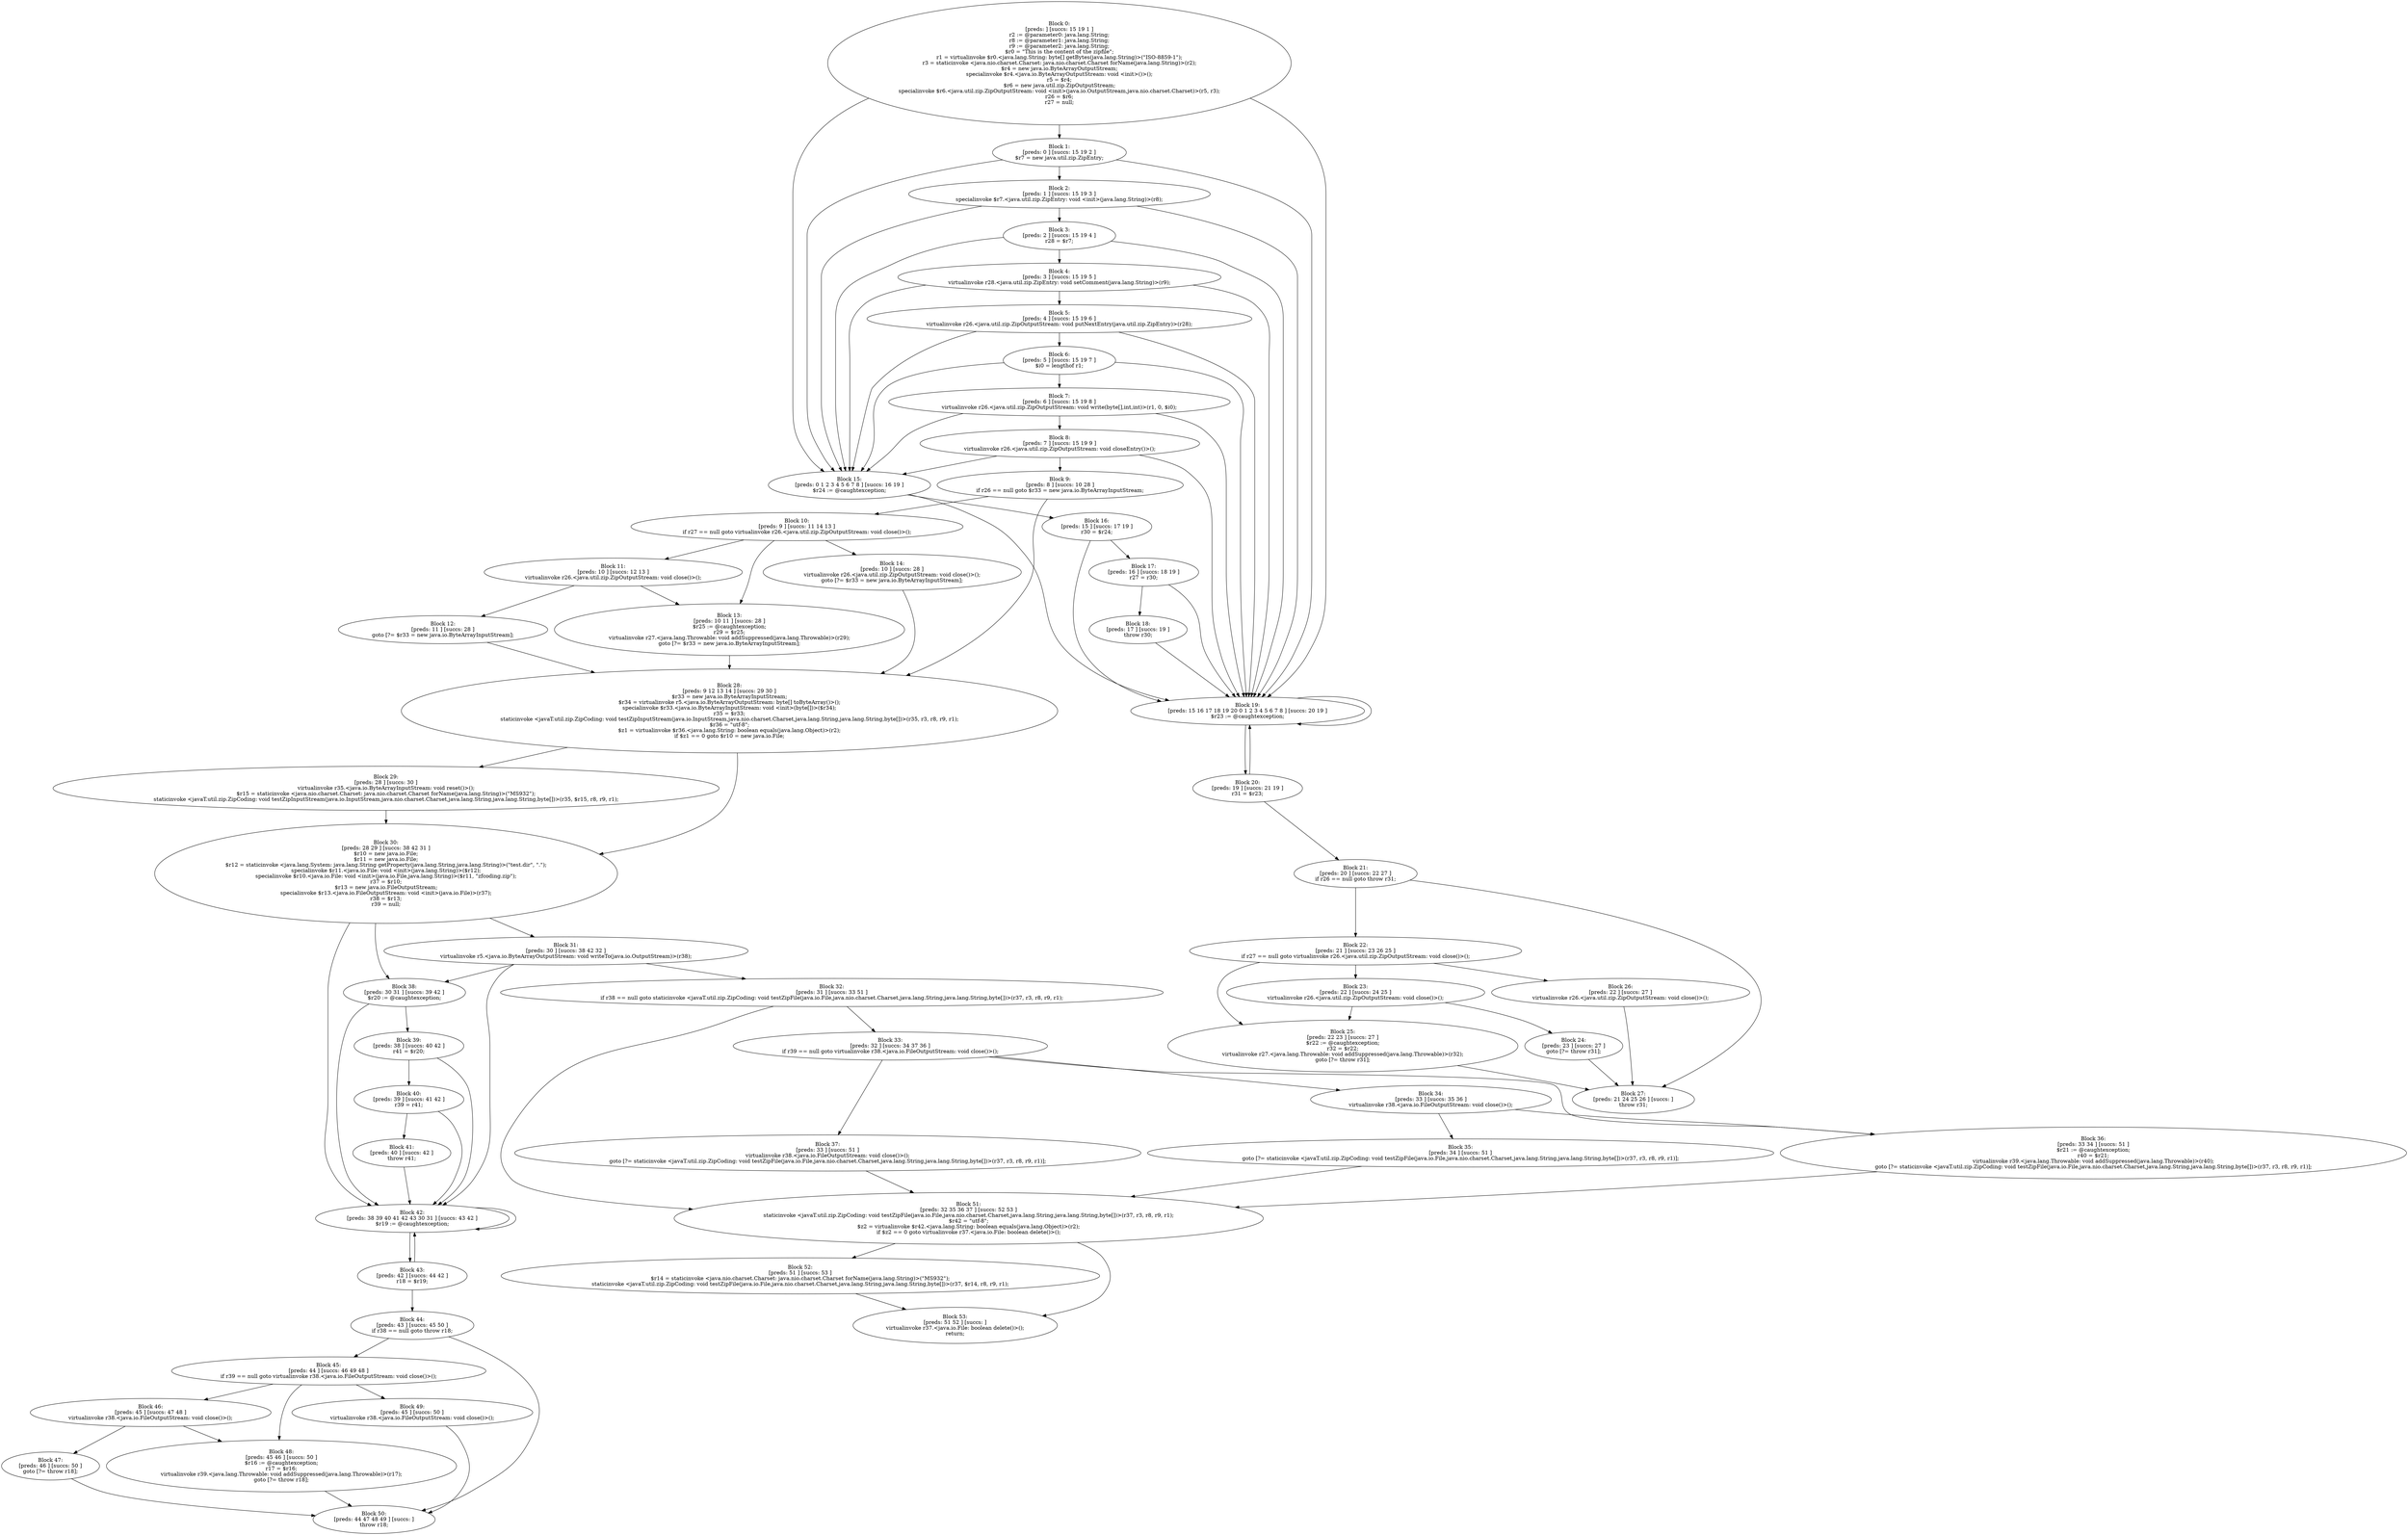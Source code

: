 digraph "unitGraph" {
    "Block 0:
[preds: ] [succs: 15 19 1 ]
r2 := @parameter0: java.lang.String;
r8 := @parameter1: java.lang.String;
r9 := @parameter2: java.lang.String;
$r0 = \"This is the content of the zipfile\";
r1 = virtualinvoke $r0.<java.lang.String: byte[] getBytes(java.lang.String)>(\"ISO-8859-1\");
r3 = staticinvoke <java.nio.charset.Charset: java.nio.charset.Charset forName(java.lang.String)>(r2);
$r4 = new java.io.ByteArrayOutputStream;
specialinvoke $r4.<java.io.ByteArrayOutputStream: void <init>()>();
r5 = $r4;
$r6 = new java.util.zip.ZipOutputStream;
specialinvoke $r6.<java.util.zip.ZipOutputStream: void <init>(java.io.OutputStream,java.nio.charset.Charset)>(r5, r3);
r26 = $r6;
r27 = null;
"
    "Block 1:
[preds: 0 ] [succs: 15 19 2 ]
$r7 = new java.util.zip.ZipEntry;
"
    "Block 2:
[preds: 1 ] [succs: 15 19 3 ]
specialinvoke $r7.<java.util.zip.ZipEntry: void <init>(java.lang.String)>(r8);
"
    "Block 3:
[preds: 2 ] [succs: 15 19 4 ]
r28 = $r7;
"
    "Block 4:
[preds: 3 ] [succs: 15 19 5 ]
virtualinvoke r28.<java.util.zip.ZipEntry: void setComment(java.lang.String)>(r9);
"
    "Block 5:
[preds: 4 ] [succs: 15 19 6 ]
virtualinvoke r26.<java.util.zip.ZipOutputStream: void putNextEntry(java.util.zip.ZipEntry)>(r28);
"
    "Block 6:
[preds: 5 ] [succs: 15 19 7 ]
$i0 = lengthof r1;
"
    "Block 7:
[preds: 6 ] [succs: 15 19 8 ]
virtualinvoke r26.<java.util.zip.ZipOutputStream: void write(byte[],int,int)>(r1, 0, $i0);
"
    "Block 8:
[preds: 7 ] [succs: 15 19 9 ]
virtualinvoke r26.<java.util.zip.ZipOutputStream: void closeEntry()>();
"
    "Block 9:
[preds: 8 ] [succs: 10 28 ]
if r26 == null goto $r33 = new java.io.ByteArrayInputStream;
"
    "Block 10:
[preds: 9 ] [succs: 11 14 13 ]
if r27 == null goto virtualinvoke r26.<java.util.zip.ZipOutputStream: void close()>();
"
    "Block 11:
[preds: 10 ] [succs: 12 13 ]
virtualinvoke r26.<java.util.zip.ZipOutputStream: void close()>();
"
    "Block 12:
[preds: 11 ] [succs: 28 ]
goto [?= $r33 = new java.io.ByteArrayInputStream];
"
    "Block 13:
[preds: 10 11 ] [succs: 28 ]
$r25 := @caughtexception;
r29 = $r25;
virtualinvoke r27.<java.lang.Throwable: void addSuppressed(java.lang.Throwable)>(r29);
goto [?= $r33 = new java.io.ByteArrayInputStream];
"
    "Block 14:
[preds: 10 ] [succs: 28 ]
virtualinvoke r26.<java.util.zip.ZipOutputStream: void close()>();
goto [?= $r33 = new java.io.ByteArrayInputStream];
"
    "Block 15:
[preds: 0 1 2 3 4 5 6 7 8 ] [succs: 16 19 ]
$r24 := @caughtexception;
"
    "Block 16:
[preds: 15 ] [succs: 17 19 ]
r30 = $r24;
"
    "Block 17:
[preds: 16 ] [succs: 18 19 ]
r27 = r30;
"
    "Block 18:
[preds: 17 ] [succs: 19 ]
throw r30;
"
    "Block 19:
[preds: 15 16 17 18 19 20 0 1 2 3 4 5 6 7 8 ] [succs: 20 19 ]
$r23 := @caughtexception;
"
    "Block 20:
[preds: 19 ] [succs: 21 19 ]
r31 = $r23;
"
    "Block 21:
[preds: 20 ] [succs: 22 27 ]
if r26 == null goto throw r31;
"
    "Block 22:
[preds: 21 ] [succs: 23 26 25 ]
if r27 == null goto virtualinvoke r26.<java.util.zip.ZipOutputStream: void close()>();
"
    "Block 23:
[preds: 22 ] [succs: 24 25 ]
virtualinvoke r26.<java.util.zip.ZipOutputStream: void close()>();
"
    "Block 24:
[preds: 23 ] [succs: 27 ]
goto [?= throw r31];
"
    "Block 25:
[preds: 22 23 ] [succs: 27 ]
$r22 := @caughtexception;
r32 = $r22;
virtualinvoke r27.<java.lang.Throwable: void addSuppressed(java.lang.Throwable)>(r32);
goto [?= throw r31];
"
    "Block 26:
[preds: 22 ] [succs: 27 ]
virtualinvoke r26.<java.util.zip.ZipOutputStream: void close()>();
"
    "Block 27:
[preds: 21 24 25 26 ] [succs: ]
throw r31;
"
    "Block 28:
[preds: 9 12 13 14 ] [succs: 29 30 ]
$r33 = new java.io.ByteArrayInputStream;
$r34 = virtualinvoke r5.<java.io.ByteArrayOutputStream: byte[] toByteArray()>();
specialinvoke $r33.<java.io.ByteArrayInputStream: void <init>(byte[])>($r34);
r35 = $r33;
staticinvoke <javaT.util.zip.ZipCoding: void testZipInputStream(java.io.InputStream,java.nio.charset.Charset,java.lang.String,java.lang.String,byte[])>(r35, r3, r8, r9, r1);
$r36 = \"utf-8\";
$z1 = virtualinvoke $r36.<java.lang.String: boolean equals(java.lang.Object)>(r2);
if $z1 == 0 goto $r10 = new java.io.File;
"
    "Block 29:
[preds: 28 ] [succs: 30 ]
virtualinvoke r35.<java.io.ByteArrayInputStream: void reset()>();
$r15 = staticinvoke <java.nio.charset.Charset: java.nio.charset.Charset forName(java.lang.String)>(\"MS932\");
staticinvoke <javaT.util.zip.ZipCoding: void testZipInputStream(java.io.InputStream,java.nio.charset.Charset,java.lang.String,java.lang.String,byte[])>(r35, $r15, r8, r9, r1);
"
    "Block 30:
[preds: 28 29 ] [succs: 38 42 31 ]
$r10 = new java.io.File;
$r11 = new java.io.File;
$r12 = staticinvoke <java.lang.System: java.lang.String getProperty(java.lang.String,java.lang.String)>(\"test.dir\", \".\");
specialinvoke $r11.<java.io.File: void <init>(java.lang.String)>($r12);
specialinvoke $r10.<java.io.File: void <init>(java.io.File,java.lang.String)>($r11, \"zfcoding.zip\");
r37 = $r10;
$r13 = new java.io.FileOutputStream;
specialinvoke $r13.<java.io.FileOutputStream: void <init>(java.io.File)>(r37);
r38 = $r13;
r39 = null;
"
    "Block 31:
[preds: 30 ] [succs: 38 42 32 ]
virtualinvoke r5.<java.io.ByteArrayOutputStream: void writeTo(java.io.OutputStream)>(r38);
"
    "Block 32:
[preds: 31 ] [succs: 33 51 ]
if r38 == null goto staticinvoke <javaT.util.zip.ZipCoding: void testZipFile(java.io.File,java.nio.charset.Charset,java.lang.String,java.lang.String,byte[])>(r37, r3, r8, r9, r1);
"
    "Block 33:
[preds: 32 ] [succs: 34 37 36 ]
if r39 == null goto virtualinvoke r38.<java.io.FileOutputStream: void close()>();
"
    "Block 34:
[preds: 33 ] [succs: 35 36 ]
virtualinvoke r38.<java.io.FileOutputStream: void close()>();
"
    "Block 35:
[preds: 34 ] [succs: 51 ]
goto [?= staticinvoke <javaT.util.zip.ZipCoding: void testZipFile(java.io.File,java.nio.charset.Charset,java.lang.String,java.lang.String,byte[])>(r37, r3, r8, r9, r1)];
"
    "Block 36:
[preds: 33 34 ] [succs: 51 ]
$r21 := @caughtexception;
r40 = $r21;
virtualinvoke r39.<java.lang.Throwable: void addSuppressed(java.lang.Throwable)>(r40);
goto [?= staticinvoke <javaT.util.zip.ZipCoding: void testZipFile(java.io.File,java.nio.charset.Charset,java.lang.String,java.lang.String,byte[])>(r37, r3, r8, r9, r1)];
"
    "Block 37:
[preds: 33 ] [succs: 51 ]
virtualinvoke r38.<java.io.FileOutputStream: void close()>();
goto [?= staticinvoke <javaT.util.zip.ZipCoding: void testZipFile(java.io.File,java.nio.charset.Charset,java.lang.String,java.lang.String,byte[])>(r37, r3, r8, r9, r1)];
"
    "Block 38:
[preds: 30 31 ] [succs: 39 42 ]
$r20 := @caughtexception;
"
    "Block 39:
[preds: 38 ] [succs: 40 42 ]
r41 = $r20;
"
    "Block 40:
[preds: 39 ] [succs: 41 42 ]
r39 = r41;
"
    "Block 41:
[preds: 40 ] [succs: 42 ]
throw r41;
"
    "Block 42:
[preds: 38 39 40 41 42 43 30 31 ] [succs: 43 42 ]
$r19 := @caughtexception;
"
    "Block 43:
[preds: 42 ] [succs: 44 42 ]
r18 = $r19;
"
    "Block 44:
[preds: 43 ] [succs: 45 50 ]
if r38 == null goto throw r18;
"
    "Block 45:
[preds: 44 ] [succs: 46 49 48 ]
if r39 == null goto virtualinvoke r38.<java.io.FileOutputStream: void close()>();
"
    "Block 46:
[preds: 45 ] [succs: 47 48 ]
virtualinvoke r38.<java.io.FileOutputStream: void close()>();
"
    "Block 47:
[preds: 46 ] [succs: 50 ]
goto [?= throw r18];
"
    "Block 48:
[preds: 45 46 ] [succs: 50 ]
$r16 := @caughtexception;
r17 = $r16;
virtualinvoke r39.<java.lang.Throwable: void addSuppressed(java.lang.Throwable)>(r17);
goto [?= throw r18];
"
    "Block 49:
[preds: 45 ] [succs: 50 ]
virtualinvoke r38.<java.io.FileOutputStream: void close()>();
"
    "Block 50:
[preds: 44 47 48 49 ] [succs: ]
throw r18;
"
    "Block 51:
[preds: 32 35 36 37 ] [succs: 52 53 ]
staticinvoke <javaT.util.zip.ZipCoding: void testZipFile(java.io.File,java.nio.charset.Charset,java.lang.String,java.lang.String,byte[])>(r37, r3, r8, r9, r1);
$r42 = \"utf-8\";
$z2 = virtualinvoke $r42.<java.lang.String: boolean equals(java.lang.Object)>(r2);
if $z2 == 0 goto virtualinvoke r37.<java.io.File: boolean delete()>();
"
    "Block 52:
[preds: 51 ] [succs: 53 ]
$r14 = staticinvoke <java.nio.charset.Charset: java.nio.charset.Charset forName(java.lang.String)>(\"MS932\");
staticinvoke <javaT.util.zip.ZipCoding: void testZipFile(java.io.File,java.nio.charset.Charset,java.lang.String,java.lang.String,byte[])>(r37, $r14, r8, r9, r1);
"
    "Block 53:
[preds: 51 52 ] [succs: ]
virtualinvoke r37.<java.io.File: boolean delete()>();
return;
"
    "Block 0:
[preds: ] [succs: 15 19 1 ]
r2 := @parameter0: java.lang.String;
r8 := @parameter1: java.lang.String;
r9 := @parameter2: java.lang.String;
$r0 = \"This is the content of the zipfile\";
r1 = virtualinvoke $r0.<java.lang.String: byte[] getBytes(java.lang.String)>(\"ISO-8859-1\");
r3 = staticinvoke <java.nio.charset.Charset: java.nio.charset.Charset forName(java.lang.String)>(r2);
$r4 = new java.io.ByteArrayOutputStream;
specialinvoke $r4.<java.io.ByteArrayOutputStream: void <init>()>();
r5 = $r4;
$r6 = new java.util.zip.ZipOutputStream;
specialinvoke $r6.<java.util.zip.ZipOutputStream: void <init>(java.io.OutputStream,java.nio.charset.Charset)>(r5, r3);
r26 = $r6;
r27 = null;
"->"Block 15:
[preds: 0 1 2 3 4 5 6 7 8 ] [succs: 16 19 ]
$r24 := @caughtexception;
";
    "Block 0:
[preds: ] [succs: 15 19 1 ]
r2 := @parameter0: java.lang.String;
r8 := @parameter1: java.lang.String;
r9 := @parameter2: java.lang.String;
$r0 = \"This is the content of the zipfile\";
r1 = virtualinvoke $r0.<java.lang.String: byte[] getBytes(java.lang.String)>(\"ISO-8859-1\");
r3 = staticinvoke <java.nio.charset.Charset: java.nio.charset.Charset forName(java.lang.String)>(r2);
$r4 = new java.io.ByteArrayOutputStream;
specialinvoke $r4.<java.io.ByteArrayOutputStream: void <init>()>();
r5 = $r4;
$r6 = new java.util.zip.ZipOutputStream;
specialinvoke $r6.<java.util.zip.ZipOutputStream: void <init>(java.io.OutputStream,java.nio.charset.Charset)>(r5, r3);
r26 = $r6;
r27 = null;
"->"Block 19:
[preds: 15 16 17 18 19 20 0 1 2 3 4 5 6 7 8 ] [succs: 20 19 ]
$r23 := @caughtexception;
";
    "Block 0:
[preds: ] [succs: 15 19 1 ]
r2 := @parameter0: java.lang.String;
r8 := @parameter1: java.lang.String;
r9 := @parameter2: java.lang.String;
$r0 = \"This is the content of the zipfile\";
r1 = virtualinvoke $r0.<java.lang.String: byte[] getBytes(java.lang.String)>(\"ISO-8859-1\");
r3 = staticinvoke <java.nio.charset.Charset: java.nio.charset.Charset forName(java.lang.String)>(r2);
$r4 = new java.io.ByteArrayOutputStream;
specialinvoke $r4.<java.io.ByteArrayOutputStream: void <init>()>();
r5 = $r4;
$r6 = new java.util.zip.ZipOutputStream;
specialinvoke $r6.<java.util.zip.ZipOutputStream: void <init>(java.io.OutputStream,java.nio.charset.Charset)>(r5, r3);
r26 = $r6;
r27 = null;
"->"Block 1:
[preds: 0 ] [succs: 15 19 2 ]
$r7 = new java.util.zip.ZipEntry;
";
    "Block 1:
[preds: 0 ] [succs: 15 19 2 ]
$r7 = new java.util.zip.ZipEntry;
"->"Block 15:
[preds: 0 1 2 3 4 5 6 7 8 ] [succs: 16 19 ]
$r24 := @caughtexception;
";
    "Block 1:
[preds: 0 ] [succs: 15 19 2 ]
$r7 = new java.util.zip.ZipEntry;
"->"Block 19:
[preds: 15 16 17 18 19 20 0 1 2 3 4 5 6 7 8 ] [succs: 20 19 ]
$r23 := @caughtexception;
";
    "Block 1:
[preds: 0 ] [succs: 15 19 2 ]
$r7 = new java.util.zip.ZipEntry;
"->"Block 2:
[preds: 1 ] [succs: 15 19 3 ]
specialinvoke $r7.<java.util.zip.ZipEntry: void <init>(java.lang.String)>(r8);
";
    "Block 2:
[preds: 1 ] [succs: 15 19 3 ]
specialinvoke $r7.<java.util.zip.ZipEntry: void <init>(java.lang.String)>(r8);
"->"Block 15:
[preds: 0 1 2 3 4 5 6 7 8 ] [succs: 16 19 ]
$r24 := @caughtexception;
";
    "Block 2:
[preds: 1 ] [succs: 15 19 3 ]
specialinvoke $r7.<java.util.zip.ZipEntry: void <init>(java.lang.String)>(r8);
"->"Block 19:
[preds: 15 16 17 18 19 20 0 1 2 3 4 5 6 7 8 ] [succs: 20 19 ]
$r23 := @caughtexception;
";
    "Block 2:
[preds: 1 ] [succs: 15 19 3 ]
specialinvoke $r7.<java.util.zip.ZipEntry: void <init>(java.lang.String)>(r8);
"->"Block 3:
[preds: 2 ] [succs: 15 19 4 ]
r28 = $r7;
";
    "Block 3:
[preds: 2 ] [succs: 15 19 4 ]
r28 = $r7;
"->"Block 15:
[preds: 0 1 2 3 4 5 6 7 8 ] [succs: 16 19 ]
$r24 := @caughtexception;
";
    "Block 3:
[preds: 2 ] [succs: 15 19 4 ]
r28 = $r7;
"->"Block 19:
[preds: 15 16 17 18 19 20 0 1 2 3 4 5 6 7 8 ] [succs: 20 19 ]
$r23 := @caughtexception;
";
    "Block 3:
[preds: 2 ] [succs: 15 19 4 ]
r28 = $r7;
"->"Block 4:
[preds: 3 ] [succs: 15 19 5 ]
virtualinvoke r28.<java.util.zip.ZipEntry: void setComment(java.lang.String)>(r9);
";
    "Block 4:
[preds: 3 ] [succs: 15 19 5 ]
virtualinvoke r28.<java.util.zip.ZipEntry: void setComment(java.lang.String)>(r9);
"->"Block 15:
[preds: 0 1 2 3 4 5 6 7 8 ] [succs: 16 19 ]
$r24 := @caughtexception;
";
    "Block 4:
[preds: 3 ] [succs: 15 19 5 ]
virtualinvoke r28.<java.util.zip.ZipEntry: void setComment(java.lang.String)>(r9);
"->"Block 19:
[preds: 15 16 17 18 19 20 0 1 2 3 4 5 6 7 8 ] [succs: 20 19 ]
$r23 := @caughtexception;
";
    "Block 4:
[preds: 3 ] [succs: 15 19 5 ]
virtualinvoke r28.<java.util.zip.ZipEntry: void setComment(java.lang.String)>(r9);
"->"Block 5:
[preds: 4 ] [succs: 15 19 6 ]
virtualinvoke r26.<java.util.zip.ZipOutputStream: void putNextEntry(java.util.zip.ZipEntry)>(r28);
";
    "Block 5:
[preds: 4 ] [succs: 15 19 6 ]
virtualinvoke r26.<java.util.zip.ZipOutputStream: void putNextEntry(java.util.zip.ZipEntry)>(r28);
"->"Block 15:
[preds: 0 1 2 3 4 5 6 7 8 ] [succs: 16 19 ]
$r24 := @caughtexception;
";
    "Block 5:
[preds: 4 ] [succs: 15 19 6 ]
virtualinvoke r26.<java.util.zip.ZipOutputStream: void putNextEntry(java.util.zip.ZipEntry)>(r28);
"->"Block 19:
[preds: 15 16 17 18 19 20 0 1 2 3 4 5 6 7 8 ] [succs: 20 19 ]
$r23 := @caughtexception;
";
    "Block 5:
[preds: 4 ] [succs: 15 19 6 ]
virtualinvoke r26.<java.util.zip.ZipOutputStream: void putNextEntry(java.util.zip.ZipEntry)>(r28);
"->"Block 6:
[preds: 5 ] [succs: 15 19 7 ]
$i0 = lengthof r1;
";
    "Block 6:
[preds: 5 ] [succs: 15 19 7 ]
$i0 = lengthof r1;
"->"Block 15:
[preds: 0 1 2 3 4 5 6 7 8 ] [succs: 16 19 ]
$r24 := @caughtexception;
";
    "Block 6:
[preds: 5 ] [succs: 15 19 7 ]
$i0 = lengthof r1;
"->"Block 19:
[preds: 15 16 17 18 19 20 0 1 2 3 4 5 6 7 8 ] [succs: 20 19 ]
$r23 := @caughtexception;
";
    "Block 6:
[preds: 5 ] [succs: 15 19 7 ]
$i0 = lengthof r1;
"->"Block 7:
[preds: 6 ] [succs: 15 19 8 ]
virtualinvoke r26.<java.util.zip.ZipOutputStream: void write(byte[],int,int)>(r1, 0, $i0);
";
    "Block 7:
[preds: 6 ] [succs: 15 19 8 ]
virtualinvoke r26.<java.util.zip.ZipOutputStream: void write(byte[],int,int)>(r1, 0, $i0);
"->"Block 15:
[preds: 0 1 2 3 4 5 6 7 8 ] [succs: 16 19 ]
$r24 := @caughtexception;
";
    "Block 7:
[preds: 6 ] [succs: 15 19 8 ]
virtualinvoke r26.<java.util.zip.ZipOutputStream: void write(byte[],int,int)>(r1, 0, $i0);
"->"Block 19:
[preds: 15 16 17 18 19 20 0 1 2 3 4 5 6 7 8 ] [succs: 20 19 ]
$r23 := @caughtexception;
";
    "Block 7:
[preds: 6 ] [succs: 15 19 8 ]
virtualinvoke r26.<java.util.zip.ZipOutputStream: void write(byte[],int,int)>(r1, 0, $i0);
"->"Block 8:
[preds: 7 ] [succs: 15 19 9 ]
virtualinvoke r26.<java.util.zip.ZipOutputStream: void closeEntry()>();
";
    "Block 8:
[preds: 7 ] [succs: 15 19 9 ]
virtualinvoke r26.<java.util.zip.ZipOutputStream: void closeEntry()>();
"->"Block 15:
[preds: 0 1 2 3 4 5 6 7 8 ] [succs: 16 19 ]
$r24 := @caughtexception;
";
    "Block 8:
[preds: 7 ] [succs: 15 19 9 ]
virtualinvoke r26.<java.util.zip.ZipOutputStream: void closeEntry()>();
"->"Block 19:
[preds: 15 16 17 18 19 20 0 1 2 3 4 5 6 7 8 ] [succs: 20 19 ]
$r23 := @caughtexception;
";
    "Block 8:
[preds: 7 ] [succs: 15 19 9 ]
virtualinvoke r26.<java.util.zip.ZipOutputStream: void closeEntry()>();
"->"Block 9:
[preds: 8 ] [succs: 10 28 ]
if r26 == null goto $r33 = new java.io.ByteArrayInputStream;
";
    "Block 9:
[preds: 8 ] [succs: 10 28 ]
if r26 == null goto $r33 = new java.io.ByteArrayInputStream;
"->"Block 10:
[preds: 9 ] [succs: 11 14 13 ]
if r27 == null goto virtualinvoke r26.<java.util.zip.ZipOutputStream: void close()>();
";
    "Block 9:
[preds: 8 ] [succs: 10 28 ]
if r26 == null goto $r33 = new java.io.ByteArrayInputStream;
"->"Block 28:
[preds: 9 12 13 14 ] [succs: 29 30 ]
$r33 = new java.io.ByteArrayInputStream;
$r34 = virtualinvoke r5.<java.io.ByteArrayOutputStream: byte[] toByteArray()>();
specialinvoke $r33.<java.io.ByteArrayInputStream: void <init>(byte[])>($r34);
r35 = $r33;
staticinvoke <javaT.util.zip.ZipCoding: void testZipInputStream(java.io.InputStream,java.nio.charset.Charset,java.lang.String,java.lang.String,byte[])>(r35, r3, r8, r9, r1);
$r36 = \"utf-8\";
$z1 = virtualinvoke $r36.<java.lang.String: boolean equals(java.lang.Object)>(r2);
if $z1 == 0 goto $r10 = new java.io.File;
";
    "Block 10:
[preds: 9 ] [succs: 11 14 13 ]
if r27 == null goto virtualinvoke r26.<java.util.zip.ZipOutputStream: void close()>();
"->"Block 11:
[preds: 10 ] [succs: 12 13 ]
virtualinvoke r26.<java.util.zip.ZipOutputStream: void close()>();
";
    "Block 10:
[preds: 9 ] [succs: 11 14 13 ]
if r27 == null goto virtualinvoke r26.<java.util.zip.ZipOutputStream: void close()>();
"->"Block 14:
[preds: 10 ] [succs: 28 ]
virtualinvoke r26.<java.util.zip.ZipOutputStream: void close()>();
goto [?= $r33 = new java.io.ByteArrayInputStream];
";
    "Block 10:
[preds: 9 ] [succs: 11 14 13 ]
if r27 == null goto virtualinvoke r26.<java.util.zip.ZipOutputStream: void close()>();
"->"Block 13:
[preds: 10 11 ] [succs: 28 ]
$r25 := @caughtexception;
r29 = $r25;
virtualinvoke r27.<java.lang.Throwable: void addSuppressed(java.lang.Throwable)>(r29);
goto [?= $r33 = new java.io.ByteArrayInputStream];
";
    "Block 11:
[preds: 10 ] [succs: 12 13 ]
virtualinvoke r26.<java.util.zip.ZipOutputStream: void close()>();
"->"Block 12:
[preds: 11 ] [succs: 28 ]
goto [?= $r33 = new java.io.ByteArrayInputStream];
";
    "Block 11:
[preds: 10 ] [succs: 12 13 ]
virtualinvoke r26.<java.util.zip.ZipOutputStream: void close()>();
"->"Block 13:
[preds: 10 11 ] [succs: 28 ]
$r25 := @caughtexception;
r29 = $r25;
virtualinvoke r27.<java.lang.Throwable: void addSuppressed(java.lang.Throwable)>(r29);
goto [?= $r33 = new java.io.ByteArrayInputStream];
";
    "Block 12:
[preds: 11 ] [succs: 28 ]
goto [?= $r33 = new java.io.ByteArrayInputStream];
"->"Block 28:
[preds: 9 12 13 14 ] [succs: 29 30 ]
$r33 = new java.io.ByteArrayInputStream;
$r34 = virtualinvoke r5.<java.io.ByteArrayOutputStream: byte[] toByteArray()>();
specialinvoke $r33.<java.io.ByteArrayInputStream: void <init>(byte[])>($r34);
r35 = $r33;
staticinvoke <javaT.util.zip.ZipCoding: void testZipInputStream(java.io.InputStream,java.nio.charset.Charset,java.lang.String,java.lang.String,byte[])>(r35, r3, r8, r9, r1);
$r36 = \"utf-8\";
$z1 = virtualinvoke $r36.<java.lang.String: boolean equals(java.lang.Object)>(r2);
if $z1 == 0 goto $r10 = new java.io.File;
";
    "Block 13:
[preds: 10 11 ] [succs: 28 ]
$r25 := @caughtexception;
r29 = $r25;
virtualinvoke r27.<java.lang.Throwable: void addSuppressed(java.lang.Throwable)>(r29);
goto [?= $r33 = new java.io.ByteArrayInputStream];
"->"Block 28:
[preds: 9 12 13 14 ] [succs: 29 30 ]
$r33 = new java.io.ByteArrayInputStream;
$r34 = virtualinvoke r5.<java.io.ByteArrayOutputStream: byte[] toByteArray()>();
specialinvoke $r33.<java.io.ByteArrayInputStream: void <init>(byte[])>($r34);
r35 = $r33;
staticinvoke <javaT.util.zip.ZipCoding: void testZipInputStream(java.io.InputStream,java.nio.charset.Charset,java.lang.String,java.lang.String,byte[])>(r35, r3, r8, r9, r1);
$r36 = \"utf-8\";
$z1 = virtualinvoke $r36.<java.lang.String: boolean equals(java.lang.Object)>(r2);
if $z1 == 0 goto $r10 = new java.io.File;
";
    "Block 14:
[preds: 10 ] [succs: 28 ]
virtualinvoke r26.<java.util.zip.ZipOutputStream: void close()>();
goto [?= $r33 = new java.io.ByteArrayInputStream];
"->"Block 28:
[preds: 9 12 13 14 ] [succs: 29 30 ]
$r33 = new java.io.ByteArrayInputStream;
$r34 = virtualinvoke r5.<java.io.ByteArrayOutputStream: byte[] toByteArray()>();
specialinvoke $r33.<java.io.ByteArrayInputStream: void <init>(byte[])>($r34);
r35 = $r33;
staticinvoke <javaT.util.zip.ZipCoding: void testZipInputStream(java.io.InputStream,java.nio.charset.Charset,java.lang.String,java.lang.String,byte[])>(r35, r3, r8, r9, r1);
$r36 = \"utf-8\";
$z1 = virtualinvoke $r36.<java.lang.String: boolean equals(java.lang.Object)>(r2);
if $z1 == 0 goto $r10 = new java.io.File;
";
    "Block 15:
[preds: 0 1 2 3 4 5 6 7 8 ] [succs: 16 19 ]
$r24 := @caughtexception;
"->"Block 16:
[preds: 15 ] [succs: 17 19 ]
r30 = $r24;
";
    "Block 15:
[preds: 0 1 2 3 4 5 6 7 8 ] [succs: 16 19 ]
$r24 := @caughtexception;
"->"Block 19:
[preds: 15 16 17 18 19 20 0 1 2 3 4 5 6 7 8 ] [succs: 20 19 ]
$r23 := @caughtexception;
";
    "Block 16:
[preds: 15 ] [succs: 17 19 ]
r30 = $r24;
"->"Block 17:
[preds: 16 ] [succs: 18 19 ]
r27 = r30;
";
    "Block 16:
[preds: 15 ] [succs: 17 19 ]
r30 = $r24;
"->"Block 19:
[preds: 15 16 17 18 19 20 0 1 2 3 4 5 6 7 8 ] [succs: 20 19 ]
$r23 := @caughtexception;
";
    "Block 17:
[preds: 16 ] [succs: 18 19 ]
r27 = r30;
"->"Block 18:
[preds: 17 ] [succs: 19 ]
throw r30;
";
    "Block 17:
[preds: 16 ] [succs: 18 19 ]
r27 = r30;
"->"Block 19:
[preds: 15 16 17 18 19 20 0 1 2 3 4 5 6 7 8 ] [succs: 20 19 ]
$r23 := @caughtexception;
";
    "Block 18:
[preds: 17 ] [succs: 19 ]
throw r30;
"->"Block 19:
[preds: 15 16 17 18 19 20 0 1 2 3 4 5 6 7 8 ] [succs: 20 19 ]
$r23 := @caughtexception;
";
    "Block 19:
[preds: 15 16 17 18 19 20 0 1 2 3 4 5 6 7 8 ] [succs: 20 19 ]
$r23 := @caughtexception;
"->"Block 20:
[preds: 19 ] [succs: 21 19 ]
r31 = $r23;
";
    "Block 19:
[preds: 15 16 17 18 19 20 0 1 2 3 4 5 6 7 8 ] [succs: 20 19 ]
$r23 := @caughtexception;
"->"Block 19:
[preds: 15 16 17 18 19 20 0 1 2 3 4 5 6 7 8 ] [succs: 20 19 ]
$r23 := @caughtexception;
";
    "Block 20:
[preds: 19 ] [succs: 21 19 ]
r31 = $r23;
"->"Block 21:
[preds: 20 ] [succs: 22 27 ]
if r26 == null goto throw r31;
";
    "Block 20:
[preds: 19 ] [succs: 21 19 ]
r31 = $r23;
"->"Block 19:
[preds: 15 16 17 18 19 20 0 1 2 3 4 5 6 7 8 ] [succs: 20 19 ]
$r23 := @caughtexception;
";
    "Block 21:
[preds: 20 ] [succs: 22 27 ]
if r26 == null goto throw r31;
"->"Block 22:
[preds: 21 ] [succs: 23 26 25 ]
if r27 == null goto virtualinvoke r26.<java.util.zip.ZipOutputStream: void close()>();
";
    "Block 21:
[preds: 20 ] [succs: 22 27 ]
if r26 == null goto throw r31;
"->"Block 27:
[preds: 21 24 25 26 ] [succs: ]
throw r31;
";
    "Block 22:
[preds: 21 ] [succs: 23 26 25 ]
if r27 == null goto virtualinvoke r26.<java.util.zip.ZipOutputStream: void close()>();
"->"Block 23:
[preds: 22 ] [succs: 24 25 ]
virtualinvoke r26.<java.util.zip.ZipOutputStream: void close()>();
";
    "Block 22:
[preds: 21 ] [succs: 23 26 25 ]
if r27 == null goto virtualinvoke r26.<java.util.zip.ZipOutputStream: void close()>();
"->"Block 26:
[preds: 22 ] [succs: 27 ]
virtualinvoke r26.<java.util.zip.ZipOutputStream: void close()>();
";
    "Block 22:
[preds: 21 ] [succs: 23 26 25 ]
if r27 == null goto virtualinvoke r26.<java.util.zip.ZipOutputStream: void close()>();
"->"Block 25:
[preds: 22 23 ] [succs: 27 ]
$r22 := @caughtexception;
r32 = $r22;
virtualinvoke r27.<java.lang.Throwable: void addSuppressed(java.lang.Throwable)>(r32);
goto [?= throw r31];
";
    "Block 23:
[preds: 22 ] [succs: 24 25 ]
virtualinvoke r26.<java.util.zip.ZipOutputStream: void close()>();
"->"Block 24:
[preds: 23 ] [succs: 27 ]
goto [?= throw r31];
";
    "Block 23:
[preds: 22 ] [succs: 24 25 ]
virtualinvoke r26.<java.util.zip.ZipOutputStream: void close()>();
"->"Block 25:
[preds: 22 23 ] [succs: 27 ]
$r22 := @caughtexception;
r32 = $r22;
virtualinvoke r27.<java.lang.Throwable: void addSuppressed(java.lang.Throwable)>(r32);
goto [?= throw r31];
";
    "Block 24:
[preds: 23 ] [succs: 27 ]
goto [?= throw r31];
"->"Block 27:
[preds: 21 24 25 26 ] [succs: ]
throw r31;
";
    "Block 25:
[preds: 22 23 ] [succs: 27 ]
$r22 := @caughtexception;
r32 = $r22;
virtualinvoke r27.<java.lang.Throwable: void addSuppressed(java.lang.Throwable)>(r32);
goto [?= throw r31];
"->"Block 27:
[preds: 21 24 25 26 ] [succs: ]
throw r31;
";
    "Block 26:
[preds: 22 ] [succs: 27 ]
virtualinvoke r26.<java.util.zip.ZipOutputStream: void close()>();
"->"Block 27:
[preds: 21 24 25 26 ] [succs: ]
throw r31;
";
    "Block 28:
[preds: 9 12 13 14 ] [succs: 29 30 ]
$r33 = new java.io.ByteArrayInputStream;
$r34 = virtualinvoke r5.<java.io.ByteArrayOutputStream: byte[] toByteArray()>();
specialinvoke $r33.<java.io.ByteArrayInputStream: void <init>(byte[])>($r34);
r35 = $r33;
staticinvoke <javaT.util.zip.ZipCoding: void testZipInputStream(java.io.InputStream,java.nio.charset.Charset,java.lang.String,java.lang.String,byte[])>(r35, r3, r8, r9, r1);
$r36 = \"utf-8\";
$z1 = virtualinvoke $r36.<java.lang.String: boolean equals(java.lang.Object)>(r2);
if $z1 == 0 goto $r10 = new java.io.File;
"->"Block 29:
[preds: 28 ] [succs: 30 ]
virtualinvoke r35.<java.io.ByteArrayInputStream: void reset()>();
$r15 = staticinvoke <java.nio.charset.Charset: java.nio.charset.Charset forName(java.lang.String)>(\"MS932\");
staticinvoke <javaT.util.zip.ZipCoding: void testZipInputStream(java.io.InputStream,java.nio.charset.Charset,java.lang.String,java.lang.String,byte[])>(r35, $r15, r8, r9, r1);
";
    "Block 28:
[preds: 9 12 13 14 ] [succs: 29 30 ]
$r33 = new java.io.ByteArrayInputStream;
$r34 = virtualinvoke r5.<java.io.ByteArrayOutputStream: byte[] toByteArray()>();
specialinvoke $r33.<java.io.ByteArrayInputStream: void <init>(byte[])>($r34);
r35 = $r33;
staticinvoke <javaT.util.zip.ZipCoding: void testZipInputStream(java.io.InputStream,java.nio.charset.Charset,java.lang.String,java.lang.String,byte[])>(r35, r3, r8, r9, r1);
$r36 = \"utf-8\";
$z1 = virtualinvoke $r36.<java.lang.String: boolean equals(java.lang.Object)>(r2);
if $z1 == 0 goto $r10 = new java.io.File;
"->"Block 30:
[preds: 28 29 ] [succs: 38 42 31 ]
$r10 = new java.io.File;
$r11 = new java.io.File;
$r12 = staticinvoke <java.lang.System: java.lang.String getProperty(java.lang.String,java.lang.String)>(\"test.dir\", \".\");
specialinvoke $r11.<java.io.File: void <init>(java.lang.String)>($r12);
specialinvoke $r10.<java.io.File: void <init>(java.io.File,java.lang.String)>($r11, \"zfcoding.zip\");
r37 = $r10;
$r13 = new java.io.FileOutputStream;
specialinvoke $r13.<java.io.FileOutputStream: void <init>(java.io.File)>(r37);
r38 = $r13;
r39 = null;
";
    "Block 29:
[preds: 28 ] [succs: 30 ]
virtualinvoke r35.<java.io.ByteArrayInputStream: void reset()>();
$r15 = staticinvoke <java.nio.charset.Charset: java.nio.charset.Charset forName(java.lang.String)>(\"MS932\");
staticinvoke <javaT.util.zip.ZipCoding: void testZipInputStream(java.io.InputStream,java.nio.charset.Charset,java.lang.String,java.lang.String,byte[])>(r35, $r15, r8, r9, r1);
"->"Block 30:
[preds: 28 29 ] [succs: 38 42 31 ]
$r10 = new java.io.File;
$r11 = new java.io.File;
$r12 = staticinvoke <java.lang.System: java.lang.String getProperty(java.lang.String,java.lang.String)>(\"test.dir\", \".\");
specialinvoke $r11.<java.io.File: void <init>(java.lang.String)>($r12);
specialinvoke $r10.<java.io.File: void <init>(java.io.File,java.lang.String)>($r11, \"zfcoding.zip\");
r37 = $r10;
$r13 = new java.io.FileOutputStream;
specialinvoke $r13.<java.io.FileOutputStream: void <init>(java.io.File)>(r37);
r38 = $r13;
r39 = null;
";
    "Block 30:
[preds: 28 29 ] [succs: 38 42 31 ]
$r10 = new java.io.File;
$r11 = new java.io.File;
$r12 = staticinvoke <java.lang.System: java.lang.String getProperty(java.lang.String,java.lang.String)>(\"test.dir\", \".\");
specialinvoke $r11.<java.io.File: void <init>(java.lang.String)>($r12);
specialinvoke $r10.<java.io.File: void <init>(java.io.File,java.lang.String)>($r11, \"zfcoding.zip\");
r37 = $r10;
$r13 = new java.io.FileOutputStream;
specialinvoke $r13.<java.io.FileOutputStream: void <init>(java.io.File)>(r37);
r38 = $r13;
r39 = null;
"->"Block 38:
[preds: 30 31 ] [succs: 39 42 ]
$r20 := @caughtexception;
";
    "Block 30:
[preds: 28 29 ] [succs: 38 42 31 ]
$r10 = new java.io.File;
$r11 = new java.io.File;
$r12 = staticinvoke <java.lang.System: java.lang.String getProperty(java.lang.String,java.lang.String)>(\"test.dir\", \".\");
specialinvoke $r11.<java.io.File: void <init>(java.lang.String)>($r12);
specialinvoke $r10.<java.io.File: void <init>(java.io.File,java.lang.String)>($r11, \"zfcoding.zip\");
r37 = $r10;
$r13 = new java.io.FileOutputStream;
specialinvoke $r13.<java.io.FileOutputStream: void <init>(java.io.File)>(r37);
r38 = $r13;
r39 = null;
"->"Block 42:
[preds: 38 39 40 41 42 43 30 31 ] [succs: 43 42 ]
$r19 := @caughtexception;
";
    "Block 30:
[preds: 28 29 ] [succs: 38 42 31 ]
$r10 = new java.io.File;
$r11 = new java.io.File;
$r12 = staticinvoke <java.lang.System: java.lang.String getProperty(java.lang.String,java.lang.String)>(\"test.dir\", \".\");
specialinvoke $r11.<java.io.File: void <init>(java.lang.String)>($r12);
specialinvoke $r10.<java.io.File: void <init>(java.io.File,java.lang.String)>($r11, \"zfcoding.zip\");
r37 = $r10;
$r13 = new java.io.FileOutputStream;
specialinvoke $r13.<java.io.FileOutputStream: void <init>(java.io.File)>(r37);
r38 = $r13;
r39 = null;
"->"Block 31:
[preds: 30 ] [succs: 38 42 32 ]
virtualinvoke r5.<java.io.ByteArrayOutputStream: void writeTo(java.io.OutputStream)>(r38);
";
    "Block 31:
[preds: 30 ] [succs: 38 42 32 ]
virtualinvoke r5.<java.io.ByteArrayOutputStream: void writeTo(java.io.OutputStream)>(r38);
"->"Block 38:
[preds: 30 31 ] [succs: 39 42 ]
$r20 := @caughtexception;
";
    "Block 31:
[preds: 30 ] [succs: 38 42 32 ]
virtualinvoke r5.<java.io.ByteArrayOutputStream: void writeTo(java.io.OutputStream)>(r38);
"->"Block 42:
[preds: 38 39 40 41 42 43 30 31 ] [succs: 43 42 ]
$r19 := @caughtexception;
";
    "Block 31:
[preds: 30 ] [succs: 38 42 32 ]
virtualinvoke r5.<java.io.ByteArrayOutputStream: void writeTo(java.io.OutputStream)>(r38);
"->"Block 32:
[preds: 31 ] [succs: 33 51 ]
if r38 == null goto staticinvoke <javaT.util.zip.ZipCoding: void testZipFile(java.io.File,java.nio.charset.Charset,java.lang.String,java.lang.String,byte[])>(r37, r3, r8, r9, r1);
";
    "Block 32:
[preds: 31 ] [succs: 33 51 ]
if r38 == null goto staticinvoke <javaT.util.zip.ZipCoding: void testZipFile(java.io.File,java.nio.charset.Charset,java.lang.String,java.lang.String,byte[])>(r37, r3, r8, r9, r1);
"->"Block 33:
[preds: 32 ] [succs: 34 37 36 ]
if r39 == null goto virtualinvoke r38.<java.io.FileOutputStream: void close()>();
";
    "Block 32:
[preds: 31 ] [succs: 33 51 ]
if r38 == null goto staticinvoke <javaT.util.zip.ZipCoding: void testZipFile(java.io.File,java.nio.charset.Charset,java.lang.String,java.lang.String,byte[])>(r37, r3, r8, r9, r1);
"->"Block 51:
[preds: 32 35 36 37 ] [succs: 52 53 ]
staticinvoke <javaT.util.zip.ZipCoding: void testZipFile(java.io.File,java.nio.charset.Charset,java.lang.String,java.lang.String,byte[])>(r37, r3, r8, r9, r1);
$r42 = \"utf-8\";
$z2 = virtualinvoke $r42.<java.lang.String: boolean equals(java.lang.Object)>(r2);
if $z2 == 0 goto virtualinvoke r37.<java.io.File: boolean delete()>();
";
    "Block 33:
[preds: 32 ] [succs: 34 37 36 ]
if r39 == null goto virtualinvoke r38.<java.io.FileOutputStream: void close()>();
"->"Block 34:
[preds: 33 ] [succs: 35 36 ]
virtualinvoke r38.<java.io.FileOutputStream: void close()>();
";
    "Block 33:
[preds: 32 ] [succs: 34 37 36 ]
if r39 == null goto virtualinvoke r38.<java.io.FileOutputStream: void close()>();
"->"Block 37:
[preds: 33 ] [succs: 51 ]
virtualinvoke r38.<java.io.FileOutputStream: void close()>();
goto [?= staticinvoke <javaT.util.zip.ZipCoding: void testZipFile(java.io.File,java.nio.charset.Charset,java.lang.String,java.lang.String,byte[])>(r37, r3, r8, r9, r1)];
";
    "Block 33:
[preds: 32 ] [succs: 34 37 36 ]
if r39 == null goto virtualinvoke r38.<java.io.FileOutputStream: void close()>();
"->"Block 36:
[preds: 33 34 ] [succs: 51 ]
$r21 := @caughtexception;
r40 = $r21;
virtualinvoke r39.<java.lang.Throwable: void addSuppressed(java.lang.Throwable)>(r40);
goto [?= staticinvoke <javaT.util.zip.ZipCoding: void testZipFile(java.io.File,java.nio.charset.Charset,java.lang.String,java.lang.String,byte[])>(r37, r3, r8, r9, r1)];
";
    "Block 34:
[preds: 33 ] [succs: 35 36 ]
virtualinvoke r38.<java.io.FileOutputStream: void close()>();
"->"Block 35:
[preds: 34 ] [succs: 51 ]
goto [?= staticinvoke <javaT.util.zip.ZipCoding: void testZipFile(java.io.File,java.nio.charset.Charset,java.lang.String,java.lang.String,byte[])>(r37, r3, r8, r9, r1)];
";
    "Block 34:
[preds: 33 ] [succs: 35 36 ]
virtualinvoke r38.<java.io.FileOutputStream: void close()>();
"->"Block 36:
[preds: 33 34 ] [succs: 51 ]
$r21 := @caughtexception;
r40 = $r21;
virtualinvoke r39.<java.lang.Throwable: void addSuppressed(java.lang.Throwable)>(r40);
goto [?= staticinvoke <javaT.util.zip.ZipCoding: void testZipFile(java.io.File,java.nio.charset.Charset,java.lang.String,java.lang.String,byte[])>(r37, r3, r8, r9, r1)];
";
    "Block 35:
[preds: 34 ] [succs: 51 ]
goto [?= staticinvoke <javaT.util.zip.ZipCoding: void testZipFile(java.io.File,java.nio.charset.Charset,java.lang.String,java.lang.String,byte[])>(r37, r3, r8, r9, r1)];
"->"Block 51:
[preds: 32 35 36 37 ] [succs: 52 53 ]
staticinvoke <javaT.util.zip.ZipCoding: void testZipFile(java.io.File,java.nio.charset.Charset,java.lang.String,java.lang.String,byte[])>(r37, r3, r8, r9, r1);
$r42 = \"utf-8\";
$z2 = virtualinvoke $r42.<java.lang.String: boolean equals(java.lang.Object)>(r2);
if $z2 == 0 goto virtualinvoke r37.<java.io.File: boolean delete()>();
";
    "Block 36:
[preds: 33 34 ] [succs: 51 ]
$r21 := @caughtexception;
r40 = $r21;
virtualinvoke r39.<java.lang.Throwable: void addSuppressed(java.lang.Throwable)>(r40);
goto [?= staticinvoke <javaT.util.zip.ZipCoding: void testZipFile(java.io.File,java.nio.charset.Charset,java.lang.String,java.lang.String,byte[])>(r37, r3, r8, r9, r1)];
"->"Block 51:
[preds: 32 35 36 37 ] [succs: 52 53 ]
staticinvoke <javaT.util.zip.ZipCoding: void testZipFile(java.io.File,java.nio.charset.Charset,java.lang.String,java.lang.String,byte[])>(r37, r3, r8, r9, r1);
$r42 = \"utf-8\";
$z2 = virtualinvoke $r42.<java.lang.String: boolean equals(java.lang.Object)>(r2);
if $z2 == 0 goto virtualinvoke r37.<java.io.File: boolean delete()>();
";
    "Block 37:
[preds: 33 ] [succs: 51 ]
virtualinvoke r38.<java.io.FileOutputStream: void close()>();
goto [?= staticinvoke <javaT.util.zip.ZipCoding: void testZipFile(java.io.File,java.nio.charset.Charset,java.lang.String,java.lang.String,byte[])>(r37, r3, r8, r9, r1)];
"->"Block 51:
[preds: 32 35 36 37 ] [succs: 52 53 ]
staticinvoke <javaT.util.zip.ZipCoding: void testZipFile(java.io.File,java.nio.charset.Charset,java.lang.String,java.lang.String,byte[])>(r37, r3, r8, r9, r1);
$r42 = \"utf-8\";
$z2 = virtualinvoke $r42.<java.lang.String: boolean equals(java.lang.Object)>(r2);
if $z2 == 0 goto virtualinvoke r37.<java.io.File: boolean delete()>();
";
    "Block 38:
[preds: 30 31 ] [succs: 39 42 ]
$r20 := @caughtexception;
"->"Block 39:
[preds: 38 ] [succs: 40 42 ]
r41 = $r20;
";
    "Block 38:
[preds: 30 31 ] [succs: 39 42 ]
$r20 := @caughtexception;
"->"Block 42:
[preds: 38 39 40 41 42 43 30 31 ] [succs: 43 42 ]
$r19 := @caughtexception;
";
    "Block 39:
[preds: 38 ] [succs: 40 42 ]
r41 = $r20;
"->"Block 40:
[preds: 39 ] [succs: 41 42 ]
r39 = r41;
";
    "Block 39:
[preds: 38 ] [succs: 40 42 ]
r41 = $r20;
"->"Block 42:
[preds: 38 39 40 41 42 43 30 31 ] [succs: 43 42 ]
$r19 := @caughtexception;
";
    "Block 40:
[preds: 39 ] [succs: 41 42 ]
r39 = r41;
"->"Block 41:
[preds: 40 ] [succs: 42 ]
throw r41;
";
    "Block 40:
[preds: 39 ] [succs: 41 42 ]
r39 = r41;
"->"Block 42:
[preds: 38 39 40 41 42 43 30 31 ] [succs: 43 42 ]
$r19 := @caughtexception;
";
    "Block 41:
[preds: 40 ] [succs: 42 ]
throw r41;
"->"Block 42:
[preds: 38 39 40 41 42 43 30 31 ] [succs: 43 42 ]
$r19 := @caughtexception;
";
    "Block 42:
[preds: 38 39 40 41 42 43 30 31 ] [succs: 43 42 ]
$r19 := @caughtexception;
"->"Block 43:
[preds: 42 ] [succs: 44 42 ]
r18 = $r19;
";
    "Block 42:
[preds: 38 39 40 41 42 43 30 31 ] [succs: 43 42 ]
$r19 := @caughtexception;
"->"Block 42:
[preds: 38 39 40 41 42 43 30 31 ] [succs: 43 42 ]
$r19 := @caughtexception;
";
    "Block 43:
[preds: 42 ] [succs: 44 42 ]
r18 = $r19;
"->"Block 44:
[preds: 43 ] [succs: 45 50 ]
if r38 == null goto throw r18;
";
    "Block 43:
[preds: 42 ] [succs: 44 42 ]
r18 = $r19;
"->"Block 42:
[preds: 38 39 40 41 42 43 30 31 ] [succs: 43 42 ]
$r19 := @caughtexception;
";
    "Block 44:
[preds: 43 ] [succs: 45 50 ]
if r38 == null goto throw r18;
"->"Block 45:
[preds: 44 ] [succs: 46 49 48 ]
if r39 == null goto virtualinvoke r38.<java.io.FileOutputStream: void close()>();
";
    "Block 44:
[preds: 43 ] [succs: 45 50 ]
if r38 == null goto throw r18;
"->"Block 50:
[preds: 44 47 48 49 ] [succs: ]
throw r18;
";
    "Block 45:
[preds: 44 ] [succs: 46 49 48 ]
if r39 == null goto virtualinvoke r38.<java.io.FileOutputStream: void close()>();
"->"Block 46:
[preds: 45 ] [succs: 47 48 ]
virtualinvoke r38.<java.io.FileOutputStream: void close()>();
";
    "Block 45:
[preds: 44 ] [succs: 46 49 48 ]
if r39 == null goto virtualinvoke r38.<java.io.FileOutputStream: void close()>();
"->"Block 49:
[preds: 45 ] [succs: 50 ]
virtualinvoke r38.<java.io.FileOutputStream: void close()>();
";
    "Block 45:
[preds: 44 ] [succs: 46 49 48 ]
if r39 == null goto virtualinvoke r38.<java.io.FileOutputStream: void close()>();
"->"Block 48:
[preds: 45 46 ] [succs: 50 ]
$r16 := @caughtexception;
r17 = $r16;
virtualinvoke r39.<java.lang.Throwable: void addSuppressed(java.lang.Throwable)>(r17);
goto [?= throw r18];
";
    "Block 46:
[preds: 45 ] [succs: 47 48 ]
virtualinvoke r38.<java.io.FileOutputStream: void close()>();
"->"Block 47:
[preds: 46 ] [succs: 50 ]
goto [?= throw r18];
";
    "Block 46:
[preds: 45 ] [succs: 47 48 ]
virtualinvoke r38.<java.io.FileOutputStream: void close()>();
"->"Block 48:
[preds: 45 46 ] [succs: 50 ]
$r16 := @caughtexception;
r17 = $r16;
virtualinvoke r39.<java.lang.Throwable: void addSuppressed(java.lang.Throwable)>(r17);
goto [?= throw r18];
";
    "Block 47:
[preds: 46 ] [succs: 50 ]
goto [?= throw r18];
"->"Block 50:
[preds: 44 47 48 49 ] [succs: ]
throw r18;
";
    "Block 48:
[preds: 45 46 ] [succs: 50 ]
$r16 := @caughtexception;
r17 = $r16;
virtualinvoke r39.<java.lang.Throwable: void addSuppressed(java.lang.Throwable)>(r17);
goto [?= throw r18];
"->"Block 50:
[preds: 44 47 48 49 ] [succs: ]
throw r18;
";
    "Block 49:
[preds: 45 ] [succs: 50 ]
virtualinvoke r38.<java.io.FileOutputStream: void close()>();
"->"Block 50:
[preds: 44 47 48 49 ] [succs: ]
throw r18;
";
    "Block 51:
[preds: 32 35 36 37 ] [succs: 52 53 ]
staticinvoke <javaT.util.zip.ZipCoding: void testZipFile(java.io.File,java.nio.charset.Charset,java.lang.String,java.lang.String,byte[])>(r37, r3, r8, r9, r1);
$r42 = \"utf-8\";
$z2 = virtualinvoke $r42.<java.lang.String: boolean equals(java.lang.Object)>(r2);
if $z2 == 0 goto virtualinvoke r37.<java.io.File: boolean delete()>();
"->"Block 52:
[preds: 51 ] [succs: 53 ]
$r14 = staticinvoke <java.nio.charset.Charset: java.nio.charset.Charset forName(java.lang.String)>(\"MS932\");
staticinvoke <javaT.util.zip.ZipCoding: void testZipFile(java.io.File,java.nio.charset.Charset,java.lang.String,java.lang.String,byte[])>(r37, $r14, r8, r9, r1);
";
    "Block 51:
[preds: 32 35 36 37 ] [succs: 52 53 ]
staticinvoke <javaT.util.zip.ZipCoding: void testZipFile(java.io.File,java.nio.charset.Charset,java.lang.String,java.lang.String,byte[])>(r37, r3, r8, r9, r1);
$r42 = \"utf-8\";
$z2 = virtualinvoke $r42.<java.lang.String: boolean equals(java.lang.Object)>(r2);
if $z2 == 0 goto virtualinvoke r37.<java.io.File: boolean delete()>();
"->"Block 53:
[preds: 51 52 ] [succs: ]
virtualinvoke r37.<java.io.File: boolean delete()>();
return;
";
    "Block 52:
[preds: 51 ] [succs: 53 ]
$r14 = staticinvoke <java.nio.charset.Charset: java.nio.charset.Charset forName(java.lang.String)>(\"MS932\");
staticinvoke <javaT.util.zip.ZipCoding: void testZipFile(java.io.File,java.nio.charset.Charset,java.lang.String,java.lang.String,byte[])>(r37, $r14, r8, r9, r1);
"->"Block 53:
[preds: 51 52 ] [succs: ]
virtualinvoke r37.<java.io.File: boolean delete()>();
return;
";
}
